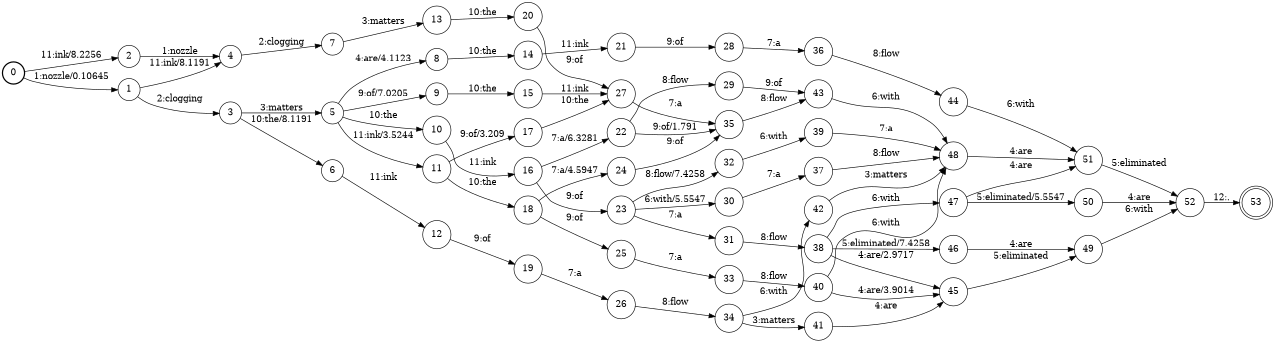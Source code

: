 digraph FST {
rankdir = LR;
size = "8.5,11";
label = "";
center = 1;
orientation = Portrait;
ranksep = "0.4";
nodesep = "0.25";
0 [label = "0", shape = circle, style = bold, fontsize = 14]
	0 -> 1 [label = "1:nozzle/0.10645", fontsize = 14];
	0 -> 2 [label = "11:ink/8.2256", fontsize = 14];
1 [label = "1", shape = circle, style = solid, fontsize = 14]
	1 -> 3 [label = "2:clogging", fontsize = 14];
	1 -> 4 [label = "11:ink/8.1191", fontsize = 14];
2 [label = "2", shape = circle, style = solid, fontsize = 14]
	2 -> 4 [label = "1:nozzle", fontsize = 14];
3 [label = "3", shape = circle, style = solid, fontsize = 14]
	3 -> 5 [label = "3:matters", fontsize = 14];
	3 -> 6 [label = "10:the/8.1191", fontsize = 14];
4 [label = "4", shape = circle, style = solid, fontsize = 14]
	4 -> 7 [label = "2:clogging", fontsize = 14];
5 [label = "5", shape = circle, style = solid, fontsize = 14]
	5 -> 8 [label = "4:are/4.1123", fontsize = 14];
	5 -> 9 [label = "9:of/7.0205", fontsize = 14];
	5 -> 10 [label = "10:the", fontsize = 14];
	5 -> 11 [label = "11:ink/3.5244", fontsize = 14];
6 [label = "6", shape = circle, style = solid, fontsize = 14]
	6 -> 12 [label = "11:ink", fontsize = 14];
7 [label = "7", shape = circle, style = solid, fontsize = 14]
	7 -> 13 [label = "3:matters", fontsize = 14];
8 [label = "8", shape = circle, style = solid, fontsize = 14]
	8 -> 14 [label = "10:the", fontsize = 14];
9 [label = "9", shape = circle, style = solid, fontsize = 14]
	9 -> 15 [label = "10:the", fontsize = 14];
10 [label = "10", shape = circle, style = solid, fontsize = 14]
	10 -> 16 [label = "11:ink", fontsize = 14];
11 [label = "11", shape = circle, style = solid, fontsize = 14]
	11 -> 17 [label = "9:of/3.209", fontsize = 14];
	11 -> 18 [label = "10:the", fontsize = 14];
12 [label = "12", shape = circle, style = solid, fontsize = 14]
	12 -> 19 [label = "9:of", fontsize = 14];
13 [label = "13", shape = circle, style = solid, fontsize = 14]
	13 -> 20 [label = "10:the", fontsize = 14];
14 [label = "14", shape = circle, style = solid, fontsize = 14]
	14 -> 21 [label = "11:ink", fontsize = 14];
15 [label = "15", shape = circle, style = solid, fontsize = 14]
	15 -> 27 [label = "11:ink", fontsize = 14];
16 [label = "16", shape = circle, style = solid, fontsize = 14]
	16 -> 22 [label = "7:a/6.3281", fontsize = 14];
	16 -> 23 [label = "9:of", fontsize = 14];
17 [label = "17", shape = circle, style = solid, fontsize = 14]
	17 -> 27 [label = "10:the", fontsize = 14];
18 [label = "18", shape = circle, style = solid, fontsize = 14]
	18 -> 24 [label = "7:a/4.5947", fontsize = 14];
	18 -> 25 [label = "9:of", fontsize = 14];
19 [label = "19", shape = circle, style = solid, fontsize = 14]
	19 -> 26 [label = "7:a", fontsize = 14];
20 [label = "20", shape = circle, style = solid, fontsize = 14]
	20 -> 27 [label = "9:of", fontsize = 14];
21 [label = "21", shape = circle, style = solid, fontsize = 14]
	21 -> 28 [label = "9:of", fontsize = 14];
22 [label = "22", shape = circle, style = solid, fontsize = 14]
	22 -> 29 [label = "8:flow", fontsize = 14];
	22 -> 35 [label = "9:of/1.791", fontsize = 14];
23 [label = "23", shape = circle, style = solid, fontsize = 14]
	23 -> 30 [label = "6:with/5.5547", fontsize = 14];
	23 -> 31 [label = "7:a", fontsize = 14];
	23 -> 32 [label = "8:flow/7.4258", fontsize = 14];
24 [label = "24", shape = circle, style = solid, fontsize = 14]
	24 -> 35 [label = "9:of", fontsize = 14];
25 [label = "25", shape = circle, style = solid, fontsize = 14]
	25 -> 33 [label = "7:a", fontsize = 14];
26 [label = "26", shape = circle, style = solid, fontsize = 14]
	26 -> 34 [label = "8:flow", fontsize = 14];
27 [label = "27", shape = circle, style = solid, fontsize = 14]
	27 -> 35 [label = "7:a", fontsize = 14];
28 [label = "28", shape = circle, style = solid, fontsize = 14]
	28 -> 36 [label = "7:a", fontsize = 14];
29 [label = "29", shape = circle, style = solid, fontsize = 14]
	29 -> 43 [label = "9:of", fontsize = 14];
30 [label = "30", shape = circle, style = solid, fontsize = 14]
	30 -> 37 [label = "7:a", fontsize = 14];
31 [label = "31", shape = circle, style = solid, fontsize = 14]
	31 -> 38 [label = "8:flow", fontsize = 14];
32 [label = "32", shape = circle, style = solid, fontsize = 14]
	32 -> 39 [label = "6:with", fontsize = 14];
33 [label = "33", shape = circle, style = solid, fontsize = 14]
	33 -> 40 [label = "8:flow", fontsize = 14];
34 [label = "34", shape = circle, style = solid, fontsize = 14]
	34 -> 41 [label = "3:matters", fontsize = 14];
	34 -> 42 [label = "6:with", fontsize = 14];
35 [label = "35", shape = circle, style = solid, fontsize = 14]
	35 -> 43 [label = "8:flow", fontsize = 14];
36 [label = "36", shape = circle, style = solid, fontsize = 14]
	36 -> 44 [label = "8:flow", fontsize = 14];
37 [label = "37", shape = circle, style = solid, fontsize = 14]
	37 -> 48 [label = "8:flow", fontsize = 14];
38 [label = "38", shape = circle, style = solid, fontsize = 14]
	38 -> 45 [label = "4:are/2.9717", fontsize = 14];
	38 -> 46 [label = "5:eliminated/7.4258", fontsize = 14];
	38 -> 47 [label = "6:with", fontsize = 14];
39 [label = "39", shape = circle, style = solid, fontsize = 14]
	39 -> 48 [label = "7:a", fontsize = 14];
40 [label = "40", shape = circle, style = solid, fontsize = 14]
	40 -> 45 [label = "4:are/3.9014", fontsize = 14];
	40 -> 48 [label = "6:with", fontsize = 14];
41 [label = "41", shape = circle, style = solid, fontsize = 14]
	41 -> 45 [label = "4:are", fontsize = 14];
42 [label = "42", shape = circle, style = solid, fontsize = 14]
	42 -> 48 [label = "3:matters", fontsize = 14];
43 [label = "43", shape = circle, style = solid, fontsize = 14]
	43 -> 48 [label = "6:with", fontsize = 14];
44 [label = "44", shape = circle, style = solid, fontsize = 14]
	44 -> 51 [label = "6:with", fontsize = 14];
45 [label = "45", shape = circle, style = solid, fontsize = 14]
	45 -> 49 [label = "5:eliminated", fontsize = 14];
46 [label = "46", shape = circle, style = solid, fontsize = 14]
	46 -> 49 [label = "4:are", fontsize = 14];
47 [label = "47", shape = circle, style = solid, fontsize = 14]
	47 -> 51 [label = "4:are", fontsize = 14];
	47 -> 50 [label = "5:eliminated/5.5547", fontsize = 14];
48 [label = "48", shape = circle, style = solid, fontsize = 14]
	48 -> 51 [label = "4:are", fontsize = 14];
49 [label = "49", shape = circle, style = solid, fontsize = 14]
	49 -> 52 [label = "6:with", fontsize = 14];
50 [label = "50", shape = circle, style = solid, fontsize = 14]
	50 -> 52 [label = "4:are", fontsize = 14];
51 [label = "51", shape = circle, style = solid, fontsize = 14]
	51 -> 52 [label = "5:eliminated", fontsize = 14];
52 [label = "52", shape = circle, style = solid, fontsize = 14]
	52 -> 53 [label = "12:.", fontsize = 14];
53 [label = "53", shape = doublecircle, style = solid, fontsize = 14]
}
